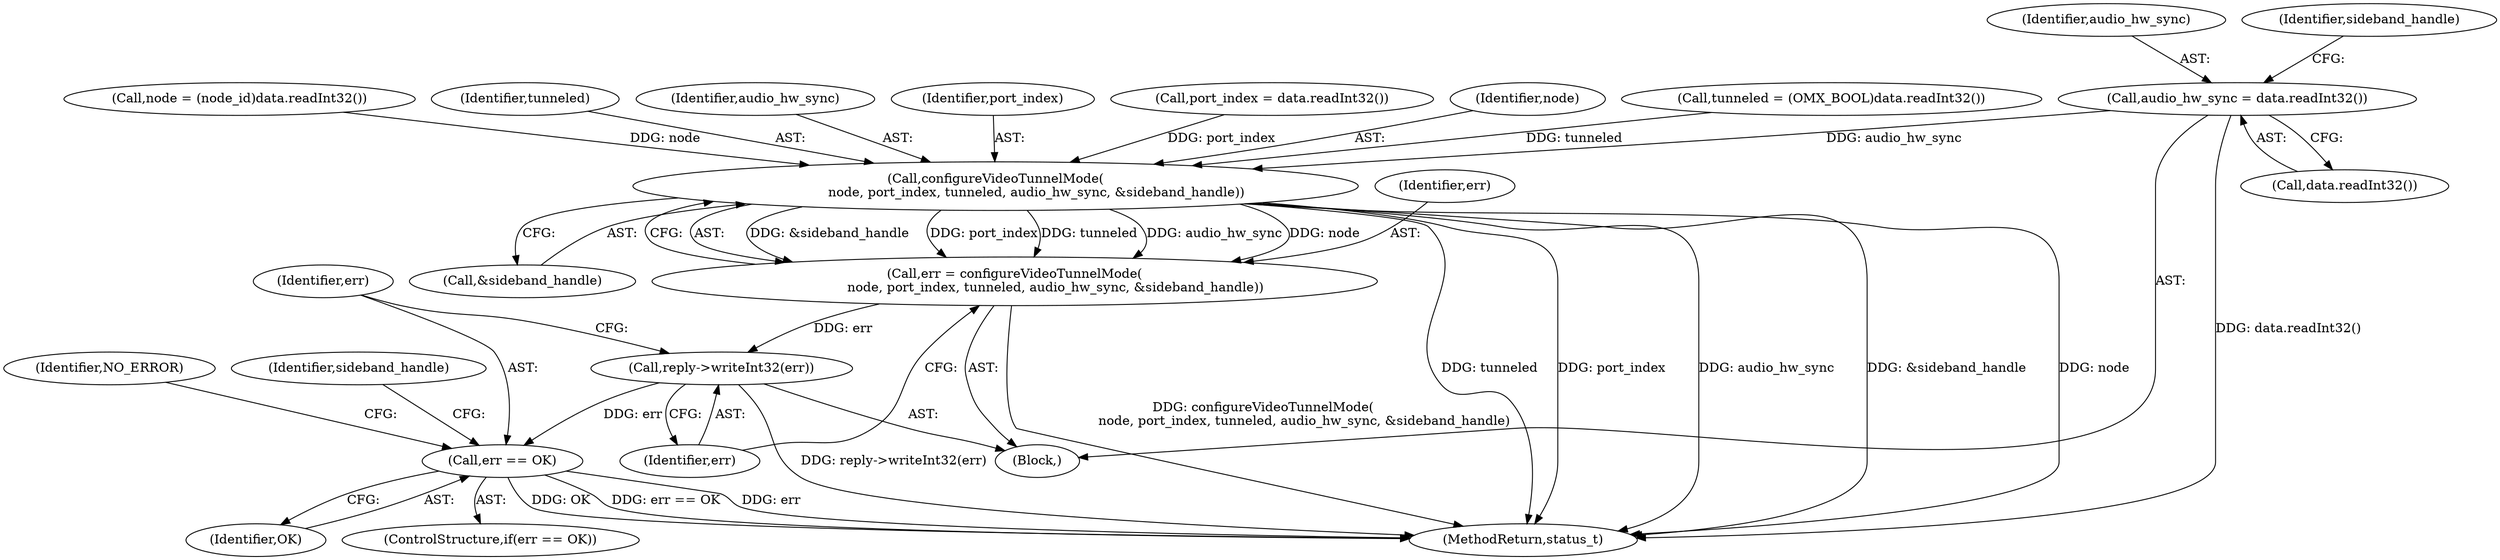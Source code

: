 digraph "0_Android_295c883fe3105b19bcd0f9e07d54c6b589fc5bff@API" {
"1001044" [label="(Call,audio_hw_sync = data.readInt32())"];
"1001054" [label="(Call,configureVideoTunnelMode(\n                    node, port_index, tunneled, audio_hw_sync, &sideband_handle))"];
"1001052" [label="(Call,err = configureVideoTunnelMode(\n                    node, port_index, tunneled, audio_hw_sync, &sideband_handle))"];
"1001061" [label="(Call,reply->writeInt32(err))"];
"1001064" [label="(Call,err == OK)"];
"1001038" [label="(Call,tunneled = (OMX_BOOL)data.readInt32())"];
"1001045" [label="(Identifier,audio_hw_sync)"];
"1001044" [label="(Call,audio_hw_sync = data.readInt32())"];
"1001066" [label="(Identifier,OK)"];
"1001028" [label="(Call,node = (node_id)data.readInt32())"];
"1001054" [label="(Call,configureVideoTunnelMode(\n                    node, port_index, tunneled, audio_hw_sync, &sideband_handle))"];
"1001022" [label="(Block,)"];
"1001057" [label="(Identifier,tunneled)"];
"1001064" [label="(Call,err == OK)"];
"1001058" [label="(Identifier,audio_hw_sync)"];
"1001069" [label="(Identifier,sideband_handle)"];
"1001059" [label="(Call,&sideband_handle)"];
"1001056" [label="(Identifier,port_index)"];
"1001052" [label="(Call,err = configureVideoTunnelMode(\n                    node, port_index, tunneled, audio_hw_sync, &sideband_handle))"];
"1001062" [label="(Identifier,err)"];
"1001061" [label="(Call,reply->writeInt32(err))"];
"1001065" [label="(Identifier,err)"];
"1001071" [label="(Identifier,NO_ERROR)"];
"1001063" [label="(ControlStructure,if(err == OK))"];
"1001034" [label="(Call,port_index = data.readInt32())"];
"1001053" [label="(Identifier,err)"];
"1001055" [label="(Identifier,node)"];
"1001046" [label="(Call,data.readInt32())"];
"1001049" [label="(Identifier,sideband_handle)"];
"1001343" [label="(MethodReturn,status_t)"];
"1001044" -> "1001022"  [label="AST: "];
"1001044" -> "1001046"  [label="CFG: "];
"1001045" -> "1001044"  [label="AST: "];
"1001046" -> "1001044"  [label="AST: "];
"1001049" -> "1001044"  [label="CFG: "];
"1001044" -> "1001343"  [label="DDG: data.readInt32()"];
"1001044" -> "1001054"  [label="DDG: audio_hw_sync"];
"1001054" -> "1001052"  [label="AST: "];
"1001054" -> "1001059"  [label="CFG: "];
"1001055" -> "1001054"  [label="AST: "];
"1001056" -> "1001054"  [label="AST: "];
"1001057" -> "1001054"  [label="AST: "];
"1001058" -> "1001054"  [label="AST: "];
"1001059" -> "1001054"  [label="AST: "];
"1001052" -> "1001054"  [label="CFG: "];
"1001054" -> "1001343"  [label="DDG: node"];
"1001054" -> "1001343"  [label="DDG: tunneled"];
"1001054" -> "1001343"  [label="DDG: port_index"];
"1001054" -> "1001343"  [label="DDG: audio_hw_sync"];
"1001054" -> "1001343"  [label="DDG: &sideband_handle"];
"1001054" -> "1001052"  [label="DDG: &sideband_handle"];
"1001054" -> "1001052"  [label="DDG: port_index"];
"1001054" -> "1001052"  [label="DDG: tunneled"];
"1001054" -> "1001052"  [label="DDG: audio_hw_sync"];
"1001054" -> "1001052"  [label="DDG: node"];
"1001028" -> "1001054"  [label="DDG: node"];
"1001034" -> "1001054"  [label="DDG: port_index"];
"1001038" -> "1001054"  [label="DDG: tunneled"];
"1001052" -> "1001022"  [label="AST: "];
"1001053" -> "1001052"  [label="AST: "];
"1001062" -> "1001052"  [label="CFG: "];
"1001052" -> "1001343"  [label="DDG: configureVideoTunnelMode(\n                    node, port_index, tunneled, audio_hw_sync, &sideband_handle)"];
"1001052" -> "1001061"  [label="DDG: err"];
"1001061" -> "1001022"  [label="AST: "];
"1001061" -> "1001062"  [label="CFG: "];
"1001062" -> "1001061"  [label="AST: "];
"1001065" -> "1001061"  [label="CFG: "];
"1001061" -> "1001343"  [label="DDG: reply->writeInt32(err)"];
"1001061" -> "1001064"  [label="DDG: err"];
"1001064" -> "1001063"  [label="AST: "];
"1001064" -> "1001066"  [label="CFG: "];
"1001065" -> "1001064"  [label="AST: "];
"1001066" -> "1001064"  [label="AST: "];
"1001069" -> "1001064"  [label="CFG: "];
"1001071" -> "1001064"  [label="CFG: "];
"1001064" -> "1001343"  [label="DDG: OK"];
"1001064" -> "1001343"  [label="DDG: err == OK"];
"1001064" -> "1001343"  [label="DDG: err"];
}
